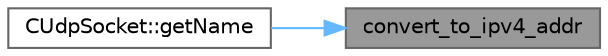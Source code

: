 digraph "convert_to_ipv4_addr"
{
 // LATEX_PDF_SIZE
  bgcolor="transparent";
  edge [fontname=Helvetica,fontsize=10,labelfontname=Helvetica,labelfontsize=10];
  node [fontname=Helvetica,fontsize=10,shape=box,height=0.2,width=0.4];
  rankdir="RL";
  Node1 [id="Node000001",label="convert_to_ipv4_addr",height=0.2,width=0.4,color="gray40", fillcolor="grey60", style="filled", fontcolor="black",tooltip="IP 地址格式化。"];
  Node1 -> Node2 [id="edge1_Node000001_Node000002",dir="back",color="steelblue1",style="solid",tooltip=" "];
  Node2 [id="Node000002",label="CUdpSocket::getName",height=0.2,width=0.4,color="grey40", fillcolor="white", style="filled",URL="$class_c_udp_socket.html#ab6b223a95a460d422d940396d9a5657b",tooltip="得到socket的名称"];
}
